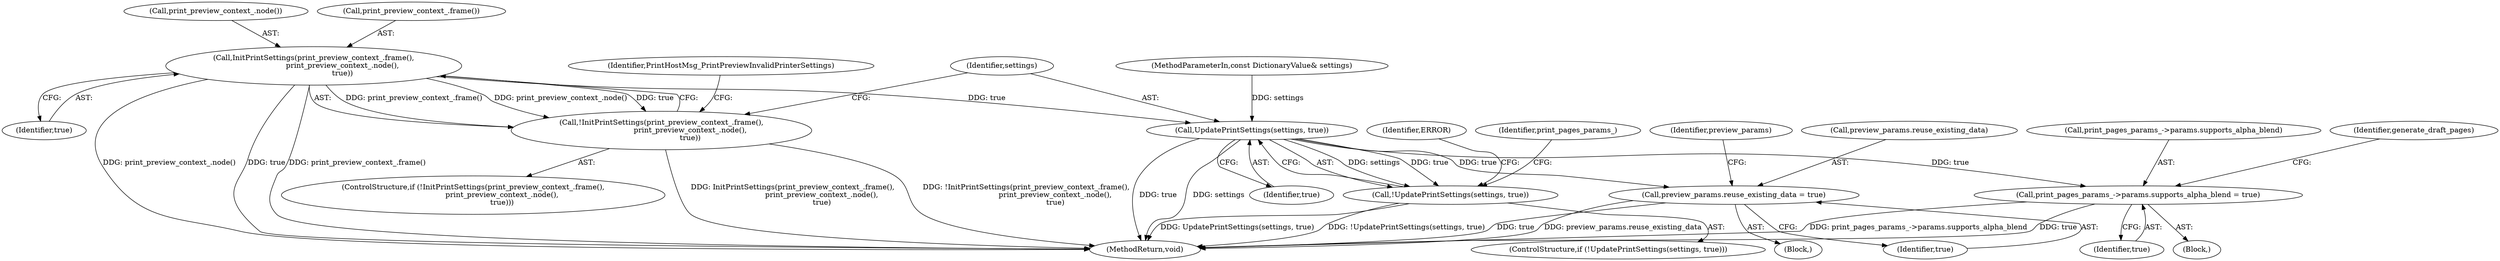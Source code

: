 digraph "1_Chrome_c7a90019bf7054145b11d2577b851cf2779d3d79_7@del" {
"1000108" [label="(Call,InitPrintSettings(print_preview_context_.frame(),\n                         print_preview_context_.node(),\n                         true))"];
"1000107" [label="(Call,!InitPrintSettings(print_preview_context_.frame(),\n                         print_preview_context_.node(),\n                         true))"];
"1000119" [label="(Call,UpdatePrintSettings(settings, true))"];
"1000118" [label="(Call,!UpdatePrintSettings(settings, true))"];
"1000147" [label="(Call,preview_params.reuse_existing_data = true)"];
"1000193" [label="(Call,print_pages_params_->params.supports_alpha_blend = true)"];
"1000154" [label="(Identifier,preview_params)"];
"1000145" [label="(Block,)"];
"1000193" [label="(Call,print_pages_params_->params.supports_alpha_blend = true)"];
"1000125" [label="(Identifier,ERROR)"];
"1000111" [label="(Identifier,true)"];
"1000202" [label="(Identifier,generate_draft_pages)"];
"1000135" [label="(Identifier,print_pages_params_)"];
"1000199" [label="(Identifier,true)"];
"1000110" [label="(Call,print_preview_context_.node())"];
"1000229" [label="(MethodReturn,void)"];
"1000115" [label="(Identifier,PrintHostMsg_PrintPreviewInvalidPrinterSettings)"];
"1000117" [label="(ControlStructure,if (!UpdatePrintSettings(settings, true)))"];
"1000107" [label="(Call,!InitPrintSettings(print_preview_context_.frame(),\n                         print_preview_context_.node(),\n                         true))"];
"1000106" [label="(ControlStructure,if (!InitPrintSettings(print_preview_context_.frame(),\n                         print_preview_context_.node(),\n                         true)))"];
"1000108" [label="(Call,InitPrintSettings(print_preview_context_.frame(),\n                         print_preview_context_.node(),\n                         true))"];
"1000119" [label="(Call,UpdatePrintSettings(settings, true))"];
"1000121" [label="(Identifier,true)"];
"1000101" [label="(MethodParameterIn,const DictionaryValue& settings)"];
"1000120" [label="(Identifier,settings)"];
"1000102" [label="(Block,)"];
"1000118" [label="(Call,!UpdatePrintSettings(settings, true))"];
"1000147" [label="(Call,preview_params.reuse_existing_data = true)"];
"1000148" [label="(Call,preview_params.reuse_existing_data)"];
"1000109" [label="(Call,print_preview_context_.frame())"];
"1000194" [label="(Call,print_pages_params_->params.supports_alpha_blend)"];
"1000151" [label="(Identifier,true)"];
"1000108" -> "1000107"  [label="AST: "];
"1000108" -> "1000111"  [label="CFG: "];
"1000109" -> "1000108"  [label="AST: "];
"1000110" -> "1000108"  [label="AST: "];
"1000111" -> "1000108"  [label="AST: "];
"1000107" -> "1000108"  [label="CFG: "];
"1000108" -> "1000229"  [label="DDG: print_preview_context_.node()"];
"1000108" -> "1000229"  [label="DDG: true"];
"1000108" -> "1000229"  [label="DDG: print_preview_context_.frame()"];
"1000108" -> "1000107"  [label="DDG: print_preview_context_.frame()"];
"1000108" -> "1000107"  [label="DDG: print_preview_context_.node()"];
"1000108" -> "1000107"  [label="DDG: true"];
"1000108" -> "1000119"  [label="DDG: true"];
"1000107" -> "1000106"  [label="AST: "];
"1000115" -> "1000107"  [label="CFG: "];
"1000120" -> "1000107"  [label="CFG: "];
"1000107" -> "1000229"  [label="DDG: InitPrintSettings(print_preview_context_.frame(),\n                         print_preview_context_.node(),\n                         true)"];
"1000107" -> "1000229"  [label="DDG: !InitPrintSettings(print_preview_context_.frame(),\n                         print_preview_context_.node(),\n                         true)"];
"1000119" -> "1000118"  [label="AST: "];
"1000119" -> "1000121"  [label="CFG: "];
"1000120" -> "1000119"  [label="AST: "];
"1000121" -> "1000119"  [label="AST: "];
"1000118" -> "1000119"  [label="CFG: "];
"1000119" -> "1000229"  [label="DDG: true"];
"1000119" -> "1000229"  [label="DDG: settings"];
"1000119" -> "1000118"  [label="DDG: settings"];
"1000119" -> "1000118"  [label="DDG: true"];
"1000101" -> "1000119"  [label="DDG: settings"];
"1000119" -> "1000147"  [label="DDG: true"];
"1000119" -> "1000193"  [label="DDG: true"];
"1000118" -> "1000117"  [label="AST: "];
"1000125" -> "1000118"  [label="CFG: "];
"1000135" -> "1000118"  [label="CFG: "];
"1000118" -> "1000229"  [label="DDG: !UpdatePrintSettings(settings, true)"];
"1000118" -> "1000229"  [label="DDG: UpdatePrintSettings(settings, true)"];
"1000147" -> "1000145"  [label="AST: "];
"1000147" -> "1000151"  [label="CFG: "];
"1000148" -> "1000147"  [label="AST: "];
"1000151" -> "1000147"  [label="AST: "];
"1000154" -> "1000147"  [label="CFG: "];
"1000147" -> "1000229"  [label="DDG: true"];
"1000147" -> "1000229"  [label="DDG: preview_params.reuse_existing_data"];
"1000193" -> "1000102"  [label="AST: "];
"1000193" -> "1000199"  [label="CFG: "];
"1000194" -> "1000193"  [label="AST: "];
"1000199" -> "1000193"  [label="AST: "];
"1000202" -> "1000193"  [label="CFG: "];
"1000193" -> "1000229"  [label="DDG: true"];
"1000193" -> "1000229"  [label="DDG: print_pages_params_->params.supports_alpha_blend"];
}
